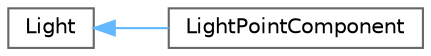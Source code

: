 digraph "Graphical Class Hierarchy"
{
 // LATEX_PDF_SIZE
  bgcolor="transparent";
  edge [fontname=Helvetica,fontsize=10,labelfontname=Helvetica,labelfontsize=10];
  node [fontname=Helvetica,fontsize=10,shape=box,height=0.2,width=0.4];
  rankdir="LR";
  Node0 [id="Node000000",label="Light",height=0.2,width=0.4,color="grey40", fillcolor="white", style="filled",URL="$struct_light.html",tooltip=" "];
  Node0 -> Node1 [id="edge291_Node000000_Node000001",dir="back",color="steelblue1",style="solid",tooltip=" "];
  Node1 [id="Node000001",label="LightPointComponent",height=0.2,width=0.4,color="grey40", fillcolor="white", style="filled",URL="$class_light_point_component.html",tooltip=" "];
}
